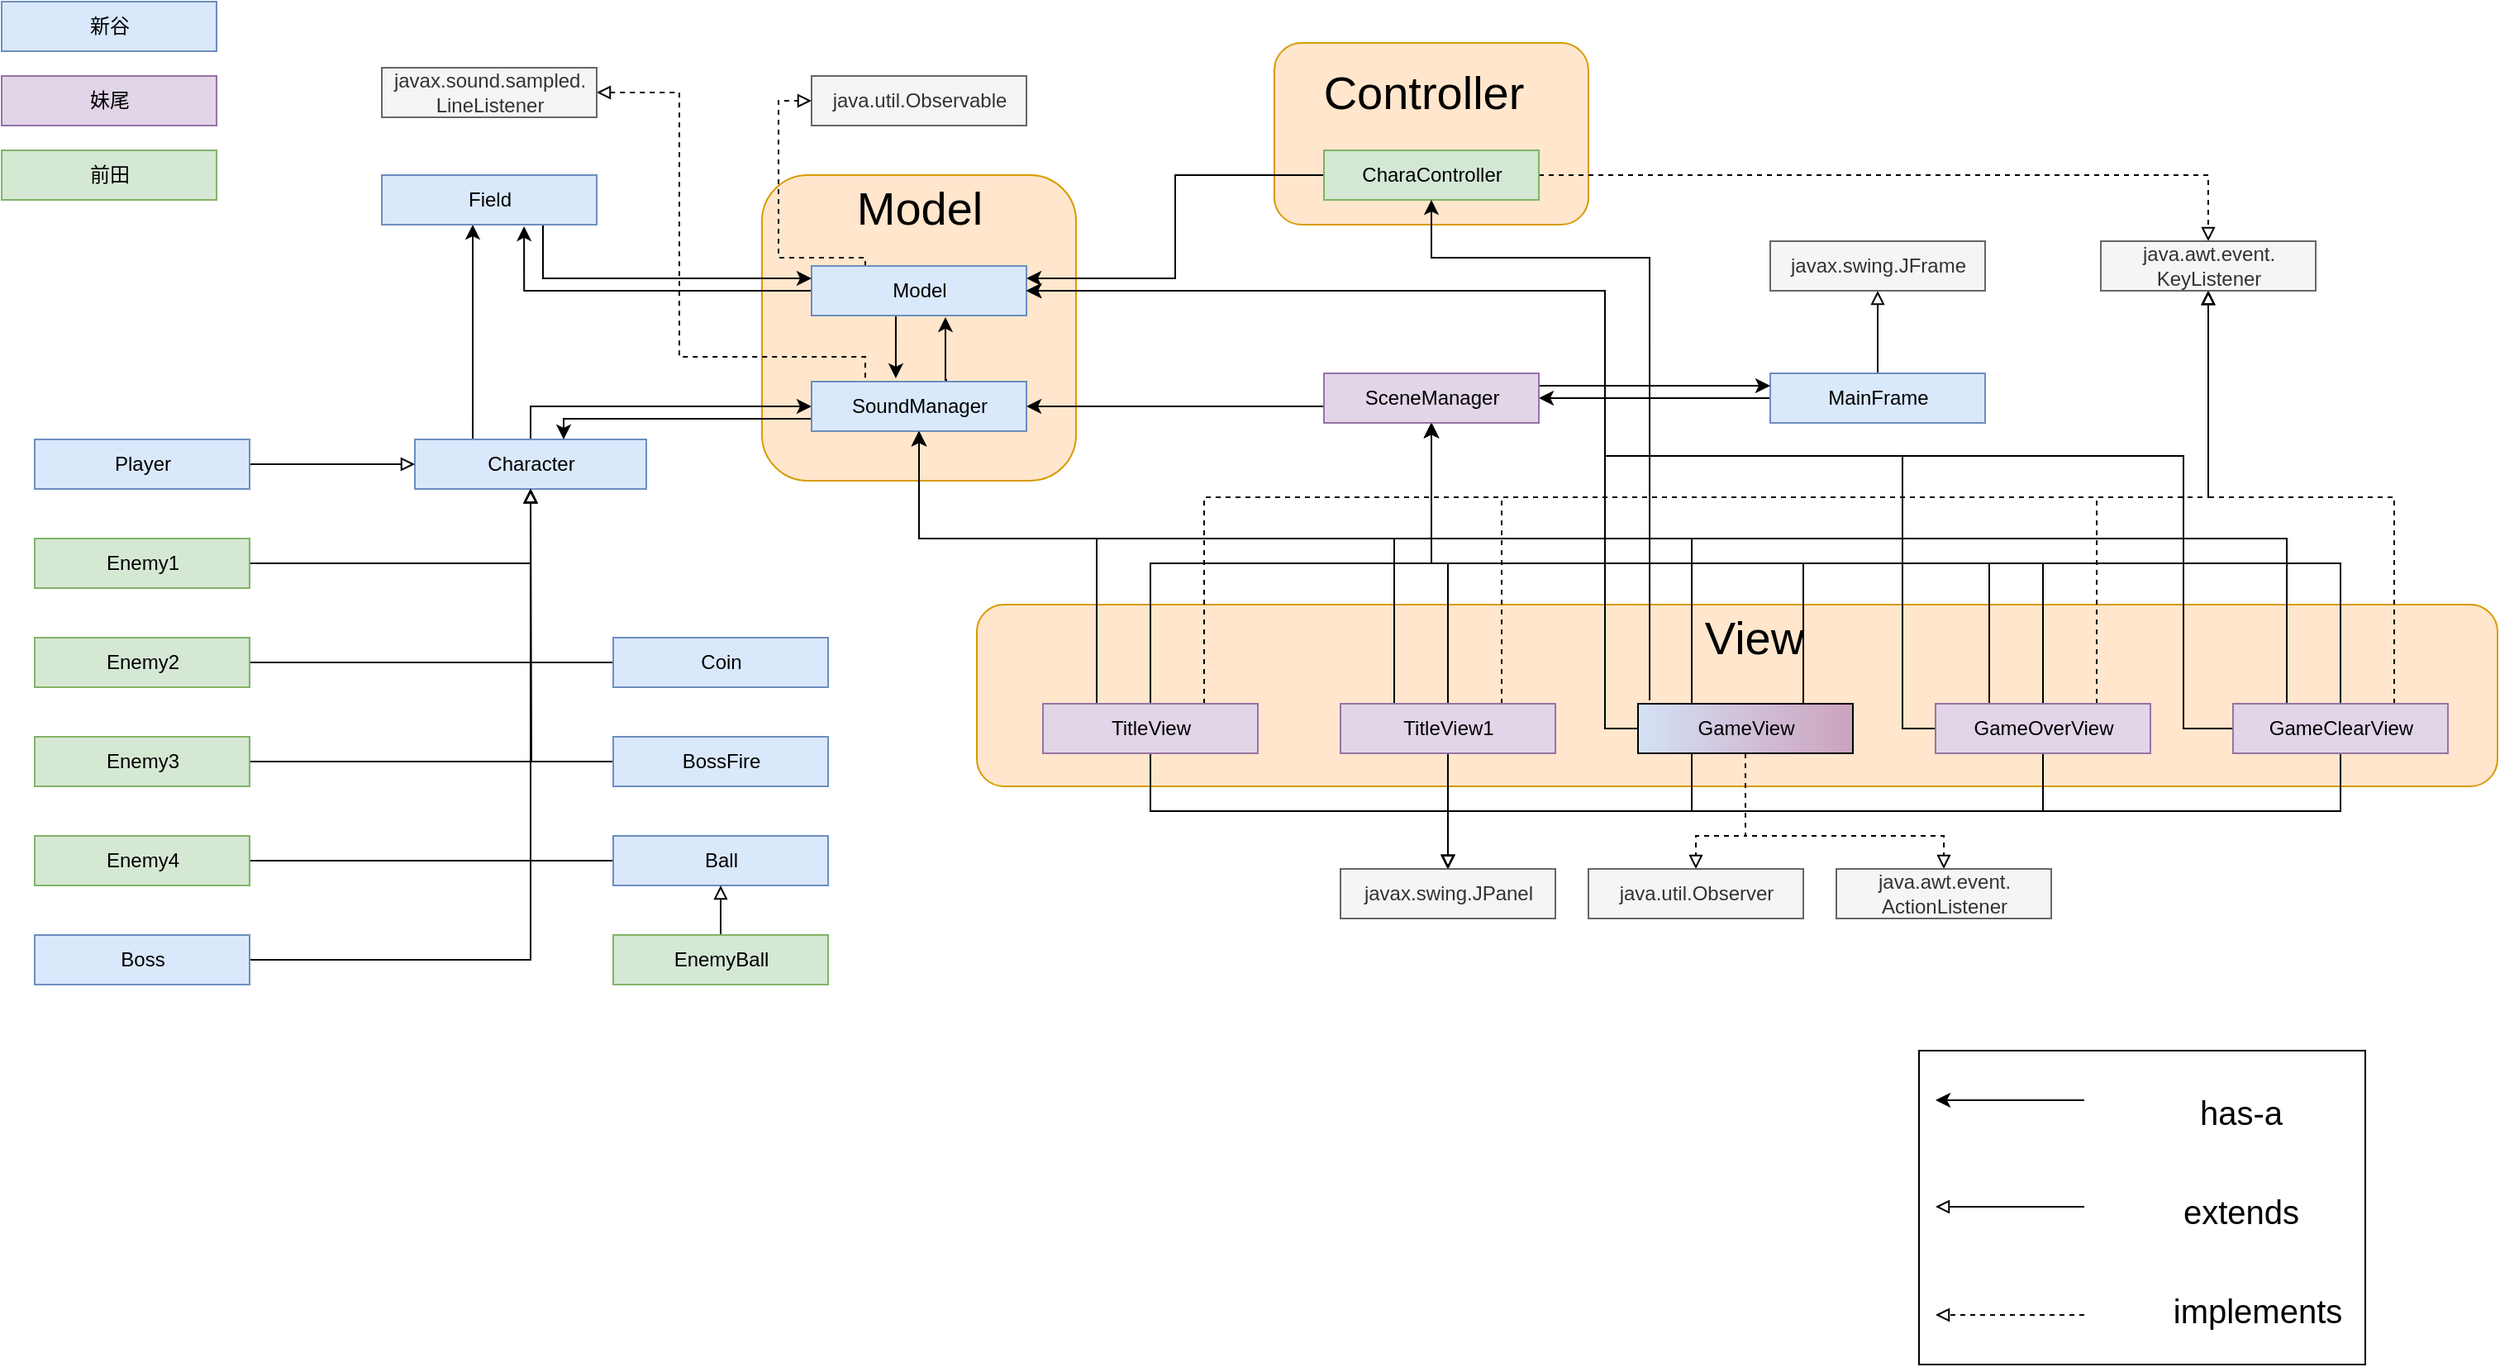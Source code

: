 <mxfile version="14.3.0" type="github">
  <diagram id="C5RBs43oDa-KdzZeNtuy" name="Page-1">
    <mxGraphModel dx="1662" dy="705" grid="1" gridSize="10" guides="1" tooltips="1" connect="1" arrows="0" fold="1" page="1" pageScale="1" pageWidth="1600" pageHeight="900" math="0" shadow="0">
      <root>
        <object label="" id="WIyWlLk6GJQsqaUBKTNV-0">
          <mxCell />
        </object>
        <mxCell id="WIyWlLk6GJQsqaUBKTNV-1" parent="WIyWlLk6GJQsqaUBKTNV-0" />
        <mxCell id="lhQk18rv9-sTuvD8RSH--145" value="" style="rounded=0;whiteSpace=wrap;html=1;fontSize=28;" parent="WIyWlLk6GJQsqaUBKTNV-1" vertex="1">
          <mxGeometry x="1170" y="650" width="270" height="190" as="geometry" />
        </mxCell>
        <mxCell id="lhQk18rv9-sTuvD8RSH--43" value="" style="rounded=1;whiteSpace=wrap;html=1;fillColor=#ffe6cc;strokeColor=#d79b00;" parent="WIyWlLk6GJQsqaUBKTNV-1" vertex="1">
          <mxGeometry x="600" y="380" width="920" height="110" as="geometry" />
        </mxCell>
        <mxCell id="lhQk18rv9-sTuvD8RSH--42" value="" style="rounded=1;whiteSpace=wrap;html=1;fillColor=#ffe6cc;strokeColor=#d79b00;" parent="WIyWlLk6GJQsqaUBKTNV-1" vertex="1">
          <mxGeometry x="780" y="40" width="190" height="110" as="geometry" />
        </mxCell>
        <mxCell id="lhQk18rv9-sTuvD8RSH--38" value="" style="rounded=1;whiteSpace=wrap;html=1;fillColor=#ffe6cc;strokeColor=#d79b00;" parent="WIyWlLk6GJQsqaUBKTNV-1" vertex="1">
          <mxGeometry x="470" y="120" width="190" height="185" as="geometry" />
        </mxCell>
        <mxCell id="lhQk18rv9-sTuvD8RSH--108" style="edgeStyle=orthogonalEdgeStyle;rounded=0;orthogonalLoop=1;jettySize=auto;html=1;exitX=1;exitY=0.5;exitDx=0;exitDy=0;entryX=0.5;entryY=1;entryDx=0;entryDy=0;startArrow=none;startFill=0;endArrow=block;endFill=0;fontSize=28;" parent="WIyWlLk6GJQsqaUBKTNV-1" source="lhQk18rv9-sTuvD8RSH--0" target="lhQk18rv9-sTuvD8RSH--2" edge="1">
          <mxGeometry relative="1" as="geometry" />
        </mxCell>
        <mxCell id="lhQk18rv9-sTuvD8RSH--0" value="Enemy4" style="html=1;fillColor=#d5e8d4;strokeColor=#82b366;" parent="WIyWlLk6GJQsqaUBKTNV-1" vertex="1">
          <mxGeometry x="30" y="520" width="130" height="30" as="geometry" />
        </mxCell>
        <mxCell id="lhQk18rv9-sTuvD8RSH--65" style="edgeStyle=orthogonalEdgeStyle;rounded=0;orthogonalLoop=1;jettySize=auto;html=1;exitX=0.5;exitY=0;exitDx=0;exitDy=0;entryX=0;entryY=0.5;entryDx=0;entryDy=0;fontSize=28;" parent="WIyWlLk6GJQsqaUBKTNV-1" source="lhQk18rv9-sTuvD8RSH--2" target="lhQk18rv9-sTuvD8RSH--47" edge="1">
          <mxGeometry relative="1" as="geometry" />
        </mxCell>
        <mxCell id="lhQk18rv9-sTuvD8RSH--66" style="edgeStyle=orthogonalEdgeStyle;rounded=0;orthogonalLoop=1;jettySize=auto;html=1;exitX=0.25;exitY=0;exitDx=0;exitDy=0;entryX=0.423;entryY=1;entryDx=0;entryDy=0;entryPerimeter=0;fontSize=28;" parent="WIyWlLk6GJQsqaUBKTNV-1" source="lhQk18rv9-sTuvD8RSH--2" target="lhQk18rv9-sTuvD8RSH--32" edge="1">
          <mxGeometry relative="1" as="geometry" />
        </mxCell>
        <mxCell id="lhQk18rv9-sTuvD8RSH--2" value="Character" style="html=1;fillColor=#dae8fc;strokeColor=#6c8ebf;" parent="WIyWlLk6GJQsqaUBKTNV-1" vertex="1">
          <mxGeometry x="260" y="280" width="140" height="30" as="geometry" />
        </mxCell>
        <mxCell id="lhQk18rv9-sTuvD8RSH--101" style="edgeStyle=orthogonalEdgeStyle;rounded=0;orthogonalLoop=1;jettySize=auto;html=1;exitX=1;exitY=0.5;exitDx=0;exitDy=0;startArrow=none;startFill=0;endArrow=block;endFill=0;fontSize=28;" parent="WIyWlLk6GJQsqaUBKTNV-1" source="lhQk18rv9-sTuvD8RSH--3" edge="1">
          <mxGeometry relative="1" as="geometry">
            <mxPoint x="330" y="310" as="targetPoint" />
          </mxGeometry>
        </mxCell>
        <mxCell id="lhQk18rv9-sTuvD8RSH--3" value="Enemy3" style="html=1;fillColor=#d5e8d4;strokeColor=#82b366;" parent="WIyWlLk6GJQsqaUBKTNV-1" vertex="1">
          <mxGeometry x="30" y="460" width="130" height="30" as="geometry" />
        </mxCell>
        <mxCell id="lhQk18rv9-sTuvD8RSH--111" style="edgeStyle=orthogonalEdgeStyle;rounded=0;orthogonalLoop=1;jettySize=auto;html=1;exitX=1;exitY=0.5;exitDx=0;exitDy=0;entryX=0.5;entryY=1;entryDx=0;entryDy=0;startArrow=none;startFill=0;endArrow=block;endFill=0;fontSize=28;" parent="WIyWlLk6GJQsqaUBKTNV-1" source="lhQk18rv9-sTuvD8RSH--4" target="lhQk18rv9-sTuvD8RSH--2" edge="1">
          <mxGeometry relative="1" as="geometry" />
        </mxCell>
        <mxCell id="lhQk18rv9-sTuvD8RSH--4" value="Enemy2" style="html=1;fillColor=#d5e8d4;strokeColor=#82b366;" parent="WIyWlLk6GJQsqaUBKTNV-1" vertex="1">
          <mxGeometry x="30" y="400" width="130" height="30" as="geometry" />
        </mxCell>
        <mxCell id="lhQk18rv9-sTuvD8RSH--98" style="edgeStyle=orthogonalEdgeStyle;rounded=0;orthogonalLoop=1;jettySize=auto;html=1;exitX=1;exitY=0.5;exitDx=0;exitDy=0;entryX=0;entryY=0.5;entryDx=0;entryDy=0;startArrow=none;startFill=0;endArrow=block;endFill=0;fontSize=28;" parent="WIyWlLk6GJQsqaUBKTNV-1" source="lhQk18rv9-sTuvD8RSH--5" target="lhQk18rv9-sTuvD8RSH--2" edge="1">
          <mxGeometry relative="1" as="geometry" />
        </mxCell>
        <mxCell id="lhQk18rv9-sTuvD8RSH--5" value="Player" style="html=1;fillColor=#dae8fc;strokeColor=#6c8ebf;" parent="WIyWlLk6GJQsqaUBKTNV-1" vertex="1">
          <mxGeometry x="30" y="280" width="130" height="30" as="geometry" />
        </mxCell>
        <mxCell id="lhQk18rv9-sTuvD8RSH--110" style="edgeStyle=orthogonalEdgeStyle;rounded=0;orthogonalLoop=1;jettySize=auto;html=1;exitX=1;exitY=0.5;exitDx=0;exitDy=0;entryX=0.5;entryY=1;entryDx=0;entryDy=0;startArrow=none;startFill=0;endArrow=block;endFill=0;fontSize=28;" parent="WIyWlLk6GJQsqaUBKTNV-1" source="lhQk18rv9-sTuvD8RSH--6" target="lhQk18rv9-sTuvD8RSH--2" edge="1">
          <mxGeometry relative="1" as="geometry" />
        </mxCell>
        <mxCell id="lhQk18rv9-sTuvD8RSH--6" value="Enemy1" style="html=1;fillColor=#d5e8d4;strokeColor=#82b366;" parent="WIyWlLk6GJQsqaUBKTNV-1" vertex="1">
          <mxGeometry x="30" y="340" width="130" height="30" as="geometry" />
        </mxCell>
        <mxCell id="lhQk18rv9-sTuvD8RSH--105" style="edgeStyle=orthogonalEdgeStyle;rounded=0;orthogonalLoop=1;jettySize=auto;html=1;exitX=0;exitY=0.5;exitDx=0;exitDy=0;entryX=0.5;entryY=1;entryDx=0;entryDy=0;startArrow=none;startFill=0;endArrow=block;endFill=0;fontSize=28;" parent="WIyWlLk6GJQsqaUBKTNV-1" source="lhQk18rv9-sTuvD8RSH--7" target="lhQk18rv9-sTuvD8RSH--2" edge="1">
          <mxGeometry relative="1" as="geometry" />
        </mxCell>
        <mxCell id="lhQk18rv9-sTuvD8RSH--7" value="BossFire" style="html=1;fillColor=#dae8fc;strokeColor=#6c8ebf;" parent="WIyWlLk6GJQsqaUBKTNV-1" vertex="1">
          <mxGeometry x="380" y="460" width="130" height="30" as="geometry" />
        </mxCell>
        <mxCell id="lhQk18rv9-sTuvD8RSH--109" style="edgeStyle=orthogonalEdgeStyle;rounded=0;orthogonalLoop=1;jettySize=auto;html=1;exitX=1;exitY=0.5;exitDx=0;exitDy=0;entryX=0.5;entryY=1;entryDx=0;entryDy=0;startArrow=none;startFill=0;endArrow=block;endFill=0;fontSize=28;" parent="WIyWlLk6GJQsqaUBKTNV-1" source="lhQk18rv9-sTuvD8RSH--8" target="lhQk18rv9-sTuvD8RSH--2" edge="1">
          <mxGeometry relative="1" as="geometry" />
        </mxCell>
        <mxCell id="lhQk18rv9-sTuvD8RSH--8" value="Boss" style="html=1;fillColor=#dae8fc;strokeColor=#6c8ebf;" parent="WIyWlLk6GJQsqaUBKTNV-1" vertex="1">
          <mxGeometry x="30" y="580" width="130" height="30" as="geometry" />
        </mxCell>
        <mxCell id="lhQk18rv9-sTuvD8RSH--106" style="edgeStyle=orthogonalEdgeStyle;rounded=0;orthogonalLoop=1;jettySize=auto;html=1;exitX=0;exitY=0.5;exitDx=0;exitDy=0;entryX=0.5;entryY=1;entryDx=0;entryDy=0;startArrow=none;startFill=0;endArrow=block;endFill=0;fontSize=28;" parent="WIyWlLk6GJQsqaUBKTNV-1" source="lhQk18rv9-sTuvD8RSH--9" target="lhQk18rv9-sTuvD8RSH--2" edge="1">
          <mxGeometry relative="1" as="geometry" />
        </mxCell>
        <mxCell id="lhQk18rv9-sTuvD8RSH--9" value="Ball" style="html=1;fillColor=#dae8fc;strokeColor=#6c8ebf;" parent="WIyWlLk6GJQsqaUBKTNV-1" vertex="1">
          <mxGeometry x="380" y="520" width="130" height="30" as="geometry" />
        </mxCell>
        <mxCell id="lhQk18rv9-sTuvD8RSH--131" style="edgeStyle=orthogonalEdgeStyle;rounded=0;orthogonalLoop=1;jettySize=auto;html=1;exitX=0.5;exitY=0;exitDx=0;exitDy=0;entryX=0.5;entryY=1;entryDx=0;entryDy=0;startArrow=none;startFill=0;endArrow=block;endFill=0;fontSize=28;" parent="WIyWlLk6GJQsqaUBKTNV-1" source="lhQk18rv9-sTuvD8RSH--10" target="lhQk18rv9-sTuvD8RSH--9" edge="1">
          <mxGeometry relative="1" as="geometry" />
        </mxCell>
        <mxCell id="lhQk18rv9-sTuvD8RSH--10" value="EnemyBall" style="html=1;fillColor=#d5e8d4;strokeColor=#82b366;" parent="WIyWlLk6GJQsqaUBKTNV-1" vertex="1">
          <mxGeometry x="380" y="580" width="130" height="30" as="geometry" />
        </mxCell>
        <mxCell id="lhQk18rv9-sTuvD8RSH--69" style="edgeStyle=orthogonalEdgeStyle;rounded=0;orthogonalLoop=1;jettySize=auto;html=1;exitX=0;exitY=0.5;exitDx=0;exitDy=0;entryX=1;entryY=0.25;entryDx=0;entryDy=0;fontSize=28;" parent="WIyWlLk6GJQsqaUBKTNV-1" source="lhQk18rv9-sTuvD8RSH--12" target="lhQk18rv9-sTuvD8RSH--13" edge="1">
          <mxGeometry relative="1" as="geometry" />
        </mxCell>
        <mxCell id="lhQk18rv9-sTuvD8RSH--113" style="edgeStyle=orthogonalEdgeStyle;rounded=0;orthogonalLoop=1;jettySize=auto;html=1;exitX=1;exitY=0.5;exitDx=0;exitDy=0;entryX=0.5;entryY=0;entryDx=0;entryDy=0;startArrow=none;startFill=0;endArrow=block;endFill=0;fontSize=28;dashed=1;" parent="WIyWlLk6GJQsqaUBKTNV-1" source="lhQk18rv9-sTuvD8RSH--12" target="lhQk18rv9-sTuvD8RSH--71" edge="1">
          <mxGeometry relative="1" as="geometry" />
        </mxCell>
        <mxCell id="lhQk18rv9-sTuvD8RSH--12" value="CharaController" style="html=1;fillColor=#d5e8d4;strokeColor=#82b366;" parent="WIyWlLk6GJQsqaUBKTNV-1" vertex="1">
          <mxGeometry x="810" y="105" width="130" height="30" as="geometry" />
        </mxCell>
        <mxCell id="lhQk18rv9-sTuvD8RSH--67" style="edgeStyle=orthogonalEdgeStyle;rounded=0;orthogonalLoop=1;jettySize=auto;html=1;exitX=0;exitY=0.5;exitDx=0;exitDy=0;entryX=0.662;entryY=1.033;entryDx=0;entryDy=0;entryPerimeter=0;fontSize=28;" parent="WIyWlLk6GJQsqaUBKTNV-1" source="lhQk18rv9-sTuvD8RSH--13" target="lhQk18rv9-sTuvD8RSH--32" edge="1">
          <mxGeometry relative="1" as="geometry" />
        </mxCell>
        <mxCell id="lhQk18rv9-sTuvD8RSH--76" style="edgeStyle=orthogonalEdgeStyle;rounded=0;orthogonalLoop=1;jettySize=auto;html=1;exitX=0.4;exitY=0.967;exitDx=0;exitDy=0;entryX=0.392;entryY=-0.067;entryDx=0;entryDy=0;fontSize=28;exitPerimeter=0;entryPerimeter=0;" parent="WIyWlLk6GJQsqaUBKTNV-1" source="lhQk18rv9-sTuvD8RSH--13" target="lhQk18rv9-sTuvD8RSH--47" edge="1">
          <mxGeometry relative="1" as="geometry" />
        </mxCell>
        <mxCell id="lhQk18rv9-sTuvD8RSH--126" style="edgeStyle=orthogonalEdgeStyle;rounded=0;orthogonalLoop=1;jettySize=auto;html=1;exitX=0.25;exitY=0;exitDx=0;exitDy=0;entryX=0;entryY=0.5;entryDx=0;entryDy=0;dashed=1;startArrow=none;startFill=0;endArrow=block;endFill=0;fontSize=28;" parent="WIyWlLk6GJQsqaUBKTNV-1" source="lhQk18rv9-sTuvD8RSH--13" target="lhQk18rv9-sTuvD8RSH--74" edge="1">
          <mxGeometry relative="1" as="geometry">
            <Array as="points">
              <mxPoint x="533" y="170" />
              <mxPoint x="480" y="170" />
              <mxPoint x="480" y="75" />
            </Array>
          </mxGeometry>
        </mxCell>
        <mxCell id="lhQk18rv9-sTuvD8RSH--13" value="Model" style="html=1;fillColor=#dae8fc;strokeColor=#6c8ebf;" parent="WIyWlLk6GJQsqaUBKTNV-1" vertex="1">
          <mxGeometry x="500" y="175" width="130" height="30" as="geometry" />
        </mxCell>
        <mxCell id="lhQk18rv9-sTuvD8RSH--86" style="edgeStyle=orthogonalEdgeStyle;rounded=0;orthogonalLoop=1;jettySize=auto;html=1;exitX=0.5;exitY=0;exitDx=0;exitDy=0;entryX=0.5;entryY=1;entryDx=0;entryDy=0;fontSize=28;" parent="WIyWlLk6GJQsqaUBKTNV-1" source="lhQk18rv9-sTuvD8RSH--14" target="lhQk18rv9-sTuvD8RSH--34" edge="1">
          <mxGeometry relative="1" as="geometry">
            <Array as="points">
              <mxPoint x="1100" y="440" />
              <mxPoint x="1100" y="355" />
              <mxPoint x="875" y="355" />
            </Array>
          </mxGeometry>
        </mxCell>
        <mxCell id="lhQk18rv9-sTuvD8RSH--94" style="edgeStyle=orthogonalEdgeStyle;rounded=0;orthogonalLoop=1;jettySize=auto;html=1;exitX=0.5;exitY=1;exitDx=0;exitDy=0;startArrow=none;startFill=0;endArrow=block;endFill=0;fontSize=28;dashed=1;" parent="WIyWlLk6GJQsqaUBKTNV-1" source="lhQk18rv9-sTuvD8RSH--14" target="lhQk18rv9-sTuvD8RSH--73" edge="1">
          <mxGeometry relative="1" as="geometry">
            <Array as="points">
              <mxPoint x="1065" y="520" />
              <mxPoint x="1035" y="520" />
            </Array>
          </mxGeometry>
        </mxCell>
        <mxCell id="lhQk18rv9-sTuvD8RSH--95" style="edgeStyle=orthogonalEdgeStyle;rounded=0;orthogonalLoop=1;jettySize=auto;html=1;exitX=0.25;exitY=1;exitDx=0;exitDy=0;entryX=0.5;entryY=0;entryDx=0;entryDy=0;startArrow=none;startFill=0;endArrow=block;endFill=0;fontSize=28;" parent="WIyWlLk6GJQsqaUBKTNV-1" source="lhQk18rv9-sTuvD8RSH--14" target="lhQk18rv9-sTuvD8RSH--72" edge="1">
          <mxGeometry relative="1" as="geometry" />
        </mxCell>
        <mxCell id="lhQk18rv9-sTuvD8RSH--121" style="edgeStyle=orthogonalEdgeStyle;rounded=0;orthogonalLoop=1;jettySize=auto;html=1;exitX=0.25;exitY=0;exitDx=0;exitDy=0;entryX=0.5;entryY=1;entryDx=0;entryDy=0;startArrow=none;startFill=0;endArrow=classic;endFill=1;fontSize=28;" parent="WIyWlLk6GJQsqaUBKTNV-1" source="lhQk18rv9-sTuvD8RSH--14" target="lhQk18rv9-sTuvD8RSH--47" edge="1">
          <mxGeometry relative="1" as="geometry">
            <Array as="points">
              <mxPoint x="1033" y="340" />
              <mxPoint x="565" y="340" />
            </Array>
          </mxGeometry>
        </mxCell>
        <mxCell id="lhQk18rv9-sTuvD8RSH--127" style="edgeStyle=orthogonalEdgeStyle;rounded=0;orthogonalLoop=1;jettySize=auto;html=1;exitX=0;exitY=0.5;exitDx=0;exitDy=0;entryX=1;entryY=0.5;entryDx=0;entryDy=0;startArrow=none;startFill=0;endArrow=classic;endFill=1;fontSize=28;" parent="WIyWlLk6GJQsqaUBKTNV-1" source="lhQk18rv9-sTuvD8RSH--14" target="lhQk18rv9-sTuvD8RSH--13" edge="1">
          <mxGeometry relative="1" as="geometry">
            <Array as="points">
              <mxPoint x="980" y="455" />
              <mxPoint x="980" y="190" />
            </Array>
          </mxGeometry>
        </mxCell>
        <mxCell id="lhQk18rv9-sTuvD8RSH--135" style="edgeStyle=orthogonalEdgeStyle;rounded=0;orthogonalLoop=1;jettySize=auto;html=1;exitX=0.054;exitY=-0.067;exitDx=0;exitDy=0;entryX=0.5;entryY=1;entryDx=0;entryDy=0;startArrow=none;startFill=0;endArrow=classic;endFill=1;fontSize=28;exitPerimeter=0;" parent="WIyWlLk6GJQsqaUBKTNV-1" source="lhQk18rv9-sTuvD8RSH--14" target="lhQk18rv9-sTuvD8RSH--12" edge="1">
          <mxGeometry relative="1" as="geometry">
            <Array as="points">
              <mxPoint x="1007" y="170" />
              <mxPoint x="875" y="170" />
            </Array>
          </mxGeometry>
        </mxCell>
        <mxCell id="lhQk18rv9-sTuvD8RSH--138" style="edgeStyle=orthogonalEdgeStyle;rounded=0;orthogonalLoop=1;jettySize=auto;html=1;exitX=0.5;exitY=1;exitDx=0;exitDy=0;startArrow=none;startFill=0;endArrow=block;endFill=0;fontSize=28;dashed=1;" parent="WIyWlLk6GJQsqaUBKTNV-1" source="lhQk18rv9-sTuvD8RSH--14" target="lhQk18rv9-sTuvD8RSH--137" edge="1">
          <mxGeometry relative="1" as="geometry">
            <Array as="points">
              <mxPoint x="1065" y="520" />
              <mxPoint x="1185" y="520" />
            </Array>
          </mxGeometry>
        </mxCell>
        <mxCell id="lhQk18rv9-sTuvD8RSH--14" value="GameView" style="html=1;gradientDirection=east;fillColor=#D4E1F5;gradientColor=#CDA2BE;rounded=0;" parent="WIyWlLk6GJQsqaUBKTNV-1" vertex="1">
          <mxGeometry x="1000" y="440" width="130" height="30" as="geometry" />
        </mxCell>
        <mxCell id="lhQk18rv9-sTuvD8RSH--87" style="edgeStyle=orthogonalEdgeStyle;rounded=0;orthogonalLoop=1;jettySize=auto;html=1;exitX=0.5;exitY=0;exitDx=0;exitDy=0;entryX=0.5;entryY=1;entryDx=0;entryDy=0;fontSize=28;" parent="WIyWlLk6GJQsqaUBKTNV-1" source="lhQk18rv9-sTuvD8RSH--15" target="lhQk18rv9-sTuvD8RSH--34" edge="1">
          <mxGeometry relative="1" as="geometry" />
        </mxCell>
        <mxCell id="lhQk18rv9-sTuvD8RSH--96" style="edgeStyle=orthogonalEdgeStyle;rounded=0;orthogonalLoop=1;jettySize=auto;html=1;exitX=0.5;exitY=1;exitDx=0;exitDy=0;entryX=0.5;entryY=0;entryDx=0;entryDy=0;startArrow=none;startFill=0;endArrow=block;endFill=0;fontSize=28;" parent="WIyWlLk6GJQsqaUBKTNV-1" source="lhQk18rv9-sTuvD8RSH--15" target="lhQk18rv9-sTuvD8RSH--72" edge="1">
          <mxGeometry relative="1" as="geometry" />
        </mxCell>
        <mxCell id="lhQk18rv9-sTuvD8RSH--116" style="edgeStyle=orthogonalEdgeStyle;rounded=0;orthogonalLoop=1;jettySize=auto;html=1;exitX=0.75;exitY=0;exitDx=0;exitDy=0;entryX=0.5;entryY=1;entryDx=0;entryDy=0;dashed=1;startArrow=none;startFill=0;endArrow=block;endFill=0;fontSize=28;" parent="WIyWlLk6GJQsqaUBKTNV-1" source="lhQk18rv9-sTuvD8RSH--15" target="lhQk18rv9-sTuvD8RSH--71" edge="1">
          <mxGeometry relative="1" as="geometry" />
        </mxCell>
        <mxCell id="lhQk18rv9-sTuvD8RSH--122" style="edgeStyle=orthogonalEdgeStyle;rounded=0;orthogonalLoop=1;jettySize=auto;html=1;exitX=0.25;exitY=0;exitDx=0;exitDy=0;entryX=0.5;entryY=1;entryDx=0;entryDy=0;startArrow=none;startFill=0;endArrow=classic;endFill=1;fontSize=28;" parent="WIyWlLk6GJQsqaUBKTNV-1" source="lhQk18rv9-sTuvD8RSH--15" target="lhQk18rv9-sTuvD8RSH--34" edge="1">
          <mxGeometry relative="1" as="geometry" />
        </mxCell>
        <mxCell id="lhQk18rv9-sTuvD8RSH--128" style="edgeStyle=orthogonalEdgeStyle;rounded=0;orthogonalLoop=1;jettySize=auto;html=1;exitX=0;exitY=0.5;exitDx=0;exitDy=0;entryX=1;entryY=0.5;entryDx=0;entryDy=0;startArrow=none;startFill=0;endArrow=classic;endFill=1;fontSize=28;" parent="WIyWlLk6GJQsqaUBKTNV-1" source="lhQk18rv9-sTuvD8RSH--15" target="lhQk18rv9-sTuvD8RSH--13" edge="1">
          <mxGeometry relative="1" as="geometry">
            <Array as="points">
              <mxPoint x="1160" y="455" />
              <mxPoint x="1160" y="290" />
              <mxPoint x="980" y="290" />
              <mxPoint x="980" y="190" />
            </Array>
          </mxGeometry>
        </mxCell>
        <mxCell id="lhQk18rv9-sTuvD8RSH--15" value="GameOverView" style="html=1;fillColor=#e1d5e7;strokeColor=#9673a6;" parent="WIyWlLk6GJQsqaUBKTNV-1" vertex="1">
          <mxGeometry x="1180" y="440" width="130" height="30" as="geometry" />
        </mxCell>
        <mxCell id="lhQk18rv9-sTuvD8RSH--83" style="edgeStyle=orthogonalEdgeStyle;rounded=0;orthogonalLoop=1;jettySize=auto;html=1;exitX=0.5;exitY=0;exitDx=0;exitDy=0;entryX=0.5;entryY=1;entryDx=0;entryDy=0;fontSize=28;" parent="WIyWlLk6GJQsqaUBKTNV-1" source="lhQk18rv9-sTuvD8RSH--16" target="lhQk18rv9-sTuvD8RSH--34" edge="1">
          <mxGeometry relative="1" as="geometry" />
        </mxCell>
        <mxCell id="lhQk18rv9-sTuvD8RSH--93" style="edgeStyle=orthogonalEdgeStyle;rounded=0;orthogonalLoop=1;jettySize=auto;html=1;exitX=0.5;exitY=1;exitDx=0;exitDy=0;entryX=0.5;entryY=0;entryDx=0;entryDy=0;startArrow=none;startFill=0;endArrow=block;endFill=0;fontSize=28;" parent="WIyWlLk6GJQsqaUBKTNV-1" source="lhQk18rv9-sTuvD8RSH--16" target="lhQk18rv9-sTuvD8RSH--72" edge="1">
          <mxGeometry relative="1" as="geometry" />
        </mxCell>
        <mxCell id="lhQk18rv9-sTuvD8RSH--114" style="edgeStyle=orthogonalEdgeStyle;rounded=0;orthogonalLoop=1;jettySize=auto;html=1;exitX=0.75;exitY=0;exitDx=0;exitDy=0;entryX=0.5;entryY=1;entryDx=0;entryDy=0;dashed=1;startArrow=none;startFill=0;endArrow=block;endFill=0;fontSize=28;" parent="WIyWlLk6GJQsqaUBKTNV-1" source="lhQk18rv9-sTuvD8RSH--16" target="lhQk18rv9-sTuvD8RSH--71" edge="1">
          <mxGeometry relative="1" as="geometry" />
        </mxCell>
        <mxCell id="lhQk18rv9-sTuvD8RSH--119" style="edgeStyle=orthogonalEdgeStyle;rounded=0;orthogonalLoop=1;jettySize=auto;html=1;exitX=0.25;exitY=0;exitDx=0;exitDy=0;entryX=0.5;entryY=1;entryDx=0;entryDy=0;startArrow=none;startFill=0;endArrow=classic;endFill=1;fontSize=28;" parent="WIyWlLk6GJQsqaUBKTNV-1" source="lhQk18rv9-sTuvD8RSH--16" target="lhQk18rv9-sTuvD8RSH--47" edge="1">
          <mxGeometry relative="1" as="geometry">
            <Array as="points">
              <mxPoint x="673" y="340" />
              <mxPoint x="565" y="340" />
            </Array>
          </mxGeometry>
        </mxCell>
        <mxCell id="lhQk18rv9-sTuvD8RSH--16" value="TitleView" style="html=1;fillColor=#e1d5e7;strokeColor=#9673a6;" parent="WIyWlLk6GJQsqaUBKTNV-1" vertex="1">
          <mxGeometry x="640" y="440" width="130" height="30" as="geometry" />
        </mxCell>
        <mxCell id="lhQk18rv9-sTuvD8RSH--85" style="edgeStyle=orthogonalEdgeStyle;rounded=0;orthogonalLoop=1;jettySize=auto;html=1;exitX=0.5;exitY=0;exitDx=0;exitDy=0;entryX=0.5;entryY=1;entryDx=0;entryDy=0;fontSize=28;" parent="WIyWlLk6GJQsqaUBKTNV-1" source="lhQk18rv9-sTuvD8RSH--17" target="lhQk18rv9-sTuvD8RSH--34" edge="1">
          <mxGeometry relative="1" as="geometry" />
        </mxCell>
        <mxCell id="lhQk18rv9-sTuvD8RSH--92" style="edgeStyle=orthogonalEdgeStyle;rounded=0;orthogonalLoop=1;jettySize=auto;html=1;exitX=0.5;exitY=1;exitDx=0;exitDy=0;entryX=0.5;entryY=0;entryDx=0;entryDy=0;fontSize=28;startArrow=none;startFill=0;endArrow=block;endFill=0;" parent="WIyWlLk6GJQsqaUBKTNV-1" source="lhQk18rv9-sTuvD8RSH--17" target="lhQk18rv9-sTuvD8RSH--72" edge="1">
          <mxGeometry relative="1" as="geometry" />
        </mxCell>
        <mxCell id="lhQk18rv9-sTuvD8RSH--118" style="edgeStyle=orthogonalEdgeStyle;rounded=0;orthogonalLoop=1;jettySize=auto;html=1;exitX=0.75;exitY=0;exitDx=0;exitDy=0;entryX=0.5;entryY=1;entryDx=0;entryDy=0;dashed=1;startArrow=none;startFill=0;endArrow=block;endFill=0;fontSize=28;" parent="WIyWlLk6GJQsqaUBKTNV-1" source="lhQk18rv9-sTuvD8RSH--17" target="lhQk18rv9-sTuvD8RSH--71" edge="1">
          <mxGeometry relative="1" as="geometry" />
        </mxCell>
        <mxCell id="lhQk18rv9-sTuvD8RSH--120" style="edgeStyle=orthogonalEdgeStyle;rounded=0;orthogonalLoop=1;jettySize=auto;html=1;exitX=0.25;exitY=0;exitDx=0;exitDy=0;entryX=0.5;entryY=1;entryDx=0;entryDy=0;startArrow=none;startFill=0;endArrow=classic;endFill=1;fontSize=28;" parent="WIyWlLk6GJQsqaUBKTNV-1" source="lhQk18rv9-sTuvD8RSH--17" target="lhQk18rv9-sTuvD8RSH--47" edge="1">
          <mxGeometry relative="1" as="geometry">
            <Array as="points">
              <mxPoint x="853" y="340" />
              <mxPoint x="565" y="340" />
            </Array>
          </mxGeometry>
        </mxCell>
        <mxCell id="lhQk18rv9-sTuvD8RSH--17" value="TitleView1" style="html=1;fillColor=#e1d5e7;strokeColor=#9673a6;" parent="WIyWlLk6GJQsqaUBKTNV-1" vertex="1">
          <mxGeometry x="820" y="440" width="130" height="30" as="geometry" />
        </mxCell>
        <mxCell id="lhQk18rv9-sTuvD8RSH--68" style="edgeStyle=orthogonalEdgeStyle;rounded=0;orthogonalLoop=1;jettySize=auto;html=1;exitX=0.75;exitY=1;exitDx=0;exitDy=0;entryX=0;entryY=0.25;entryDx=0;entryDy=0;fontSize=28;" parent="WIyWlLk6GJQsqaUBKTNV-1" source="lhQk18rv9-sTuvD8RSH--32" target="lhQk18rv9-sTuvD8RSH--13" edge="1">
          <mxGeometry relative="1" as="geometry" />
        </mxCell>
        <mxCell id="lhQk18rv9-sTuvD8RSH--32" value="Field" style="html=1;fillColor=#dae8fc;strokeColor=#6c8ebf;" parent="WIyWlLk6GJQsqaUBKTNV-1" vertex="1">
          <mxGeometry x="240" y="120" width="130" height="30" as="geometry" />
        </mxCell>
        <mxCell id="lhQk18rv9-sTuvD8RSH--82" style="edgeStyle=orthogonalEdgeStyle;rounded=0;orthogonalLoop=1;jettySize=auto;html=1;exitX=0;exitY=0.5;exitDx=0;exitDy=0;entryX=1;entryY=0.5;entryDx=0;entryDy=0;fontSize=28;" parent="WIyWlLk6GJQsqaUBKTNV-1" source="lhQk18rv9-sTuvD8RSH--33" target="lhQk18rv9-sTuvD8RSH--34" edge="1">
          <mxGeometry relative="1" as="geometry" />
        </mxCell>
        <mxCell id="lhQk18rv9-sTuvD8RSH--130" style="edgeStyle=orthogonalEdgeStyle;rounded=0;orthogonalLoop=1;jettySize=auto;html=1;exitX=0.5;exitY=0;exitDx=0;exitDy=0;entryX=0.5;entryY=1;entryDx=0;entryDy=0;startArrow=none;startFill=0;endArrow=block;endFill=0;fontSize=28;" parent="WIyWlLk6GJQsqaUBKTNV-1" source="lhQk18rv9-sTuvD8RSH--33" target="lhQk18rv9-sTuvD8RSH--70" edge="1">
          <mxGeometry relative="1" as="geometry" />
        </mxCell>
        <mxCell id="lhQk18rv9-sTuvD8RSH--33" value="MainFrame" style="html=1;fillColor=#dae8fc;strokeColor=#6c8ebf;" parent="WIyWlLk6GJQsqaUBKTNV-1" vertex="1">
          <mxGeometry x="1080" y="240" width="130" height="30" as="geometry" />
        </mxCell>
        <mxCell id="lhQk18rv9-sTuvD8RSH--79" style="edgeStyle=orthogonalEdgeStyle;rounded=0;orthogonalLoop=1;jettySize=auto;html=1;exitX=0;exitY=0.75;exitDx=0;exitDy=0;entryX=1;entryY=0.5;entryDx=0;entryDy=0;fontSize=28;" parent="WIyWlLk6GJQsqaUBKTNV-1" source="lhQk18rv9-sTuvD8RSH--34" target="lhQk18rv9-sTuvD8RSH--47" edge="1">
          <mxGeometry relative="1" as="geometry">
            <Array as="points">
              <mxPoint x="810" y="260" />
            </Array>
          </mxGeometry>
        </mxCell>
        <mxCell id="lhQk18rv9-sTuvD8RSH--81" style="edgeStyle=orthogonalEdgeStyle;rounded=0;orthogonalLoop=1;jettySize=auto;html=1;exitX=1;exitY=0.25;exitDx=0;exitDy=0;entryX=0;entryY=0.25;entryDx=0;entryDy=0;fontSize=28;" parent="WIyWlLk6GJQsqaUBKTNV-1" source="lhQk18rv9-sTuvD8RSH--34" target="lhQk18rv9-sTuvD8RSH--33" edge="1">
          <mxGeometry relative="1" as="geometry" />
        </mxCell>
        <mxCell id="lhQk18rv9-sTuvD8RSH--34" value="SceneManager" style="html=1;fillColor=#e1d5e7;strokeColor=#9673a6;" parent="WIyWlLk6GJQsqaUBKTNV-1" vertex="1">
          <mxGeometry x="810" y="240" width="130" height="30" as="geometry" />
        </mxCell>
        <mxCell id="lhQk18rv9-sTuvD8RSH--112" style="edgeStyle=orthogonalEdgeStyle;rounded=0;orthogonalLoop=1;jettySize=auto;html=1;exitX=0;exitY=0.5;exitDx=0;exitDy=0;entryX=0.5;entryY=1;entryDx=0;entryDy=0;startArrow=none;startFill=0;endArrow=block;endFill=0;fontSize=28;" parent="WIyWlLk6GJQsqaUBKTNV-1" source="lhQk18rv9-sTuvD8RSH--35" target="lhQk18rv9-sTuvD8RSH--2" edge="1">
          <mxGeometry relative="1" as="geometry" />
        </mxCell>
        <mxCell id="lhQk18rv9-sTuvD8RSH--35" value="Coin" style="html=1;fillColor=#dae8fc;strokeColor=#6c8ebf;" parent="WIyWlLk6GJQsqaUBKTNV-1" vertex="1">
          <mxGeometry x="380" y="400" width="130" height="30" as="geometry" />
        </mxCell>
        <mxCell id="lhQk18rv9-sTuvD8RSH--40" value="Model" style="text;html=1;align=center;verticalAlign=middle;resizable=0;points=[];autosize=1;fontSize=28;" parent="WIyWlLk6GJQsqaUBKTNV-1" vertex="1">
          <mxGeometry x="520" y="120" width="90" height="40" as="geometry" />
        </mxCell>
        <mxCell id="lhQk18rv9-sTuvD8RSH--41" value="Controller" style="text;html=1;align=center;verticalAlign=middle;resizable=0;points=[];autosize=1;fontSize=28;" parent="WIyWlLk6GJQsqaUBKTNV-1" vertex="1">
          <mxGeometry x="800" y="50" width="140" height="40" as="geometry" />
        </mxCell>
        <mxCell id="lhQk18rv9-sTuvD8RSH--75" style="edgeStyle=orthogonalEdgeStyle;rounded=0;orthogonalLoop=1;jettySize=auto;html=1;exitX=0;exitY=0.75;exitDx=0;exitDy=0;fontSize=28;" parent="WIyWlLk6GJQsqaUBKTNV-1" source="lhQk18rv9-sTuvD8RSH--47" edge="1">
          <mxGeometry relative="1" as="geometry">
            <mxPoint x="350" y="280" as="targetPoint" />
            <Array as="points">
              <mxPoint x="350" y="268" />
            </Array>
          </mxGeometry>
        </mxCell>
        <mxCell id="lhQk18rv9-sTuvD8RSH--77" style="edgeStyle=orthogonalEdgeStyle;rounded=0;orthogonalLoop=1;jettySize=auto;html=1;exitX=0.631;exitY=-0.033;exitDx=0;exitDy=0;fontSize=28;exitPerimeter=0;entryX=0.623;entryY=1.033;entryDx=0;entryDy=0;entryPerimeter=0;" parent="WIyWlLk6GJQsqaUBKTNV-1" source="lhQk18rv9-sTuvD8RSH--47" target="lhQk18rv9-sTuvD8RSH--13" edge="1">
          <mxGeometry relative="1" as="geometry">
            <mxPoint x="582" y="210" as="targetPoint" />
          </mxGeometry>
        </mxCell>
        <mxCell id="lhQk18rv9-sTuvD8RSH--47" value="SoundManager" style="html=1;fillColor=#dae8fc;strokeColor=#6c8ebf;" parent="WIyWlLk6GJQsqaUBKTNV-1" vertex="1">
          <mxGeometry x="500" y="245" width="130" height="30" as="geometry" />
        </mxCell>
        <mxCell id="lhQk18rv9-sTuvD8RSH--88" style="edgeStyle=orthogonalEdgeStyle;rounded=0;orthogonalLoop=1;jettySize=auto;html=1;exitX=0.5;exitY=0;exitDx=0;exitDy=0;entryX=0.5;entryY=1;entryDx=0;entryDy=0;fontSize=28;" parent="WIyWlLk6GJQsqaUBKTNV-1" source="lhQk18rv9-sTuvD8RSH--48" target="lhQk18rv9-sTuvD8RSH--34" edge="1">
          <mxGeometry relative="1" as="geometry" />
        </mxCell>
        <mxCell id="lhQk18rv9-sTuvD8RSH--97" style="edgeStyle=orthogonalEdgeStyle;rounded=0;orthogonalLoop=1;jettySize=auto;html=1;exitX=0.5;exitY=1;exitDx=0;exitDy=0;entryX=0.5;entryY=0;entryDx=0;entryDy=0;startArrow=none;startFill=0;endArrow=block;endFill=0;fontSize=28;" parent="WIyWlLk6GJQsqaUBKTNV-1" source="lhQk18rv9-sTuvD8RSH--48" target="lhQk18rv9-sTuvD8RSH--72" edge="1">
          <mxGeometry relative="1" as="geometry" />
        </mxCell>
        <mxCell id="lhQk18rv9-sTuvD8RSH--115" style="edgeStyle=orthogonalEdgeStyle;rounded=0;orthogonalLoop=1;jettySize=auto;html=1;exitX=0.75;exitY=0;exitDx=0;exitDy=0;entryX=0.5;entryY=1;entryDx=0;entryDy=0;dashed=1;startArrow=none;startFill=0;endArrow=block;endFill=0;fontSize=28;" parent="WIyWlLk6GJQsqaUBKTNV-1" source="lhQk18rv9-sTuvD8RSH--48" target="lhQk18rv9-sTuvD8RSH--71" edge="1">
          <mxGeometry relative="1" as="geometry">
            <Array as="points">
              <mxPoint x="1458" y="315" />
              <mxPoint x="1345" y="315" />
            </Array>
          </mxGeometry>
        </mxCell>
        <mxCell id="lhQk18rv9-sTuvD8RSH--124" style="edgeStyle=orthogonalEdgeStyle;rounded=0;orthogonalLoop=1;jettySize=auto;html=1;exitX=0.25;exitY=0;exitDx=0;exitDy=0;entryX=0.5;entryY=1;entryDx=0;entryDy=0;startArrow=none;startFill=0;endArrow=classic;endFill=1;fontSize=28;" parent="WIyWlLk6GJQsqaUBKTNV-1" source="lhQk18rv9-sTuvD8RSH--48" target="lhQk18rv9-sTuvD8RSH--47" edge="1">
          <mxGeometry relative="1" as="geometry">
            <Array as="points">
              <mxPoint x="1393" y="340" />
              <mxPoint x="565" y="340" />
            </Array>
          </mxGeometry>
        </mxCell>
        <mxCell id="lhQk18rv9-sTuvD8RSH--129" style="edgeStyle=orthogonalEdgeStyle;rounded=0;orthogonalLoop=1;jettySize=auto;html=1;exitX=0;exitY=0.5;exitDx=0;exitDy=0;entryX=1;entryY=0.5;entryDx=0;entryDy=0;startArrow=none;startFill=0;endArrow=classic;endFill=1;fontSize=28;" parent="WIyWlLk6GJQsqaUBKTNV-1" source="lhQk18rv9-sTuvD8RSH--48" target="lhQk18rv9-sTuvD8RSH--13" edge="1">
          <mxGeometry relative="1" as="geometry">
            <Array as="points">
              <mxPoint x="1330" y="455" />
              <mxPoint x="1330" y="290" />
              <mxPoint x="980" y="290" />
              <mxPoint x="980" y="190" />
            </Array>
          </mxGeometry>
        </mxCell>
        <mxCell id="lhQk18rv9-sTuvD8RSH--48" value="GameClearView" style="html=1;fillColor=#e1d5e7;strokeColor=#9673a6;" parent="WIyWlLk6GJQsqaUBKTNV-1" vertex="1">
          <mxGeometry x="1360" y="440" width="130" height="30" as="geometry" />
        </mxCell>
        <mxCell id="lhQk18rv9-sTuvD8RSH--49" value="新谷" style="html=1;fillColor=#dae8fc;strokeColor=#6c8ebf;" parent="WIyWlLk6GJQsqaUBKTNV-1" vertex="1">
          <mxGeometry x="10" y="15" width="130" height="30" as="geometry" />
        </mxCell>
        <mxCell id="lhQk18rv9-sTuvD8RSH--50" value="妹尾" style="html=1;fillColor=#e1d5e7;strokeColor=#9673a6;" parent="WIyWlLk6GJQsqaUBKTNV-1" vertex="1">
          <mxGeometry x="10" y="60" width="130" height="30" as="geometry" />
        </mxCell>
        <mxCell id="lhQk18rv9-sTuvD8RSH--51" value="前田" style="html=1;fillColor=#d5e8d4;strokeColor=#82b366;" parent="WIyWlLk6GJQsqaUBKTNV-1" vertex="1">
          <mxGeometry x="10" y="105" width="130" height="30" as="geometry" />
        </mxCell>
        <mxCell id="lhQk18rv9-sTuvD8RSH--70" value="javax.swing.JFrame" style="html=1;fillColor=#f5f5f5;strokeColor=#666666;fontColor=#333333;" parent="WIyWlLk6GJQsqaUBKTNV-1" vertex="1">
          <mxGeometry x="1080" y="160" width="130" height="30" as="geometry" />
        </mxCell>
        <mxCell id="lhQk18rv9-sTuvD8RSH--71" value="java.awt.event.&lt;br&gt;KeyListener" style="html=1;fillColor=#f5f5f5;strokeColor=#666666;fontColor=#333333;" parent="WIyWlLk6GJQsqaUBKTNV-1" vertex="1">
          <mxGeometry x="1280" y="160" width="130" height="30" as="geometry" />
        </mxCell>
        <mxCell id="lhQk18rv9-sTuvD8RSH--72" value="javax.swing.JPanel" style="html=1;fillColor=#f5f5f5;strokeColor=#666666;fontColor=#333333;" parent="WIyWlLk6GJQsqaUBKTNV-1" vertex="1">
          <mxGeometry x="820" y="540" width="130" height="30" as="geometry" />
        </mxCell>
        <mxCell id="lhQk18rv9-sTuvD8RSH--73" value="java.util.Observer" style="html=1;fillColor=#f5f5f5;strokeColor=#666666;fontColor=#333333;" parent="WIyWlLk6GJQsqaUBKTNV-1" vertex="1">
          <mxGeometry x="970" y="540" width="130" height="30" as="geometry" />
        </mxCell>
        <mxCell id="lhQk18rv9-sTuvD8RSH--74" value="java.util.Observable" style="html=1;fillColor=#f5f5f5;strokeColor=#666666;fontColor=#333333;" parent="WIyWlLk6GJQsqaUBKTNV-1" vertex="1">
          <mxGeometry x="500" y="60" width="130" height="30" as="geometry" />
        </mxCell>
        <mxCell id="lhQk18rv9-sTuvD8RSH--44" value="View" style="text;html=1;align=center;verticalAlign=middle;resizable=0;points=[];autosize=1;fontSize=28;" parent="WIyWlLk6GJQsqaUBKTNV-1" vertex="1">
          <mxGeometry x="1030" y="380" width="80" height="40" as="geometry" />
        </mxCell>
        <mxCell id="lhQk18rv9-sTuvD8RSH--134" style="edgeStyle=orthogonalEdgeStyle;rounded=0;orthogonalLoop=1;jettySize=auto;html=1;exitX=1;exitY=0.5;exitDx=0;exitDy=0;entryX=0.25;entryY=0;entryDx=0;entryDy=0;startArrow=block;startFill=0;endArrow=none;endFill=0;fontSize=28;dashed=1;" parent="WIyWlLk6GJQsqaUBKTNV-1" source="lhQk18rv9-sTuvD8RSH--132" target="lhQk18rv9-sTuvD8RSH--47" edge="1">
          <mxGeometry relative="1" as="geometry">
            <Array as="points">
              <mxPoint x="420" y="70" />
              <mxPoint x="420" y="230" />
              <mxPoint x="533" y="230" />
            </Array>
          </mxGeometry>
        </mxCell>
        <mxCell id="lhQk18rv9-sTuvD8RSH--132" value="javax.sound.sampled.&lt;br&gt;LineListener" style="html=1;fillColor=#f5f5f5;strokeColor=#666666;fontColor=#333333;" parent="WIyWlLk6GJQsqaUBKTNV-1" vertex="1">
          <mxGeometry x="240" y="55" width="130" height="30" as="geometry" />
        </mxCell>
        <mxCell id="lhQk18rv9-sTuvD8RSH--137" value="java.awt.event.&lt;br&gt;ActionListener" style="html=1;fillColor=#f5f5f5;strokeColor=#666666;fontColor=#333333;" parent="WIyWlLk6GJQsqaUBKTNV-1" vertex="1">
          <mxGeometry x="1120" y="540" width="130" height="30" as="geometry" />
        </mxCell>
        <mxCell id="lhQk18rv9-sTuvD8RSH--141" style="edgeStyle=orthogonalEdgeStyle;rounded=0;orthogonalLoop=1;jettySize=auto;html=1;exitX=0;exitY=0.5;exitDx=0;exitDy=0;entryX=1;entryY=0.5;entryDx=0;entryDy=0;dashed=1;startArrow=none;startFill=0;endArrow=block;endFill=0;fontSize=28;" parent="WIyWlLk6GJQsqaUBKTNV-1" edge="1">
          <mxGeometry relative="1" as="geometry">
            <mxPoint x="1270" y="810" as="sourcePoint" />
            <mxPoint x="1180" y="810" as="targetPoint" />
            <Array as="points">
              <mxPoint x="1230" y="810" />
              <mxPoint x="1230" y="810" />
            </Array>
          </mxGeometry>
        </mxCell>
        <mxCell id="lhQk18rv9-sTuvD8RSH--142" style="edgeStyle=orthogonalEdgeStyle;rounded=0;orthogonalLoop=1;jettySize=auto;html=1;exitX=0;exitY=0.5;exitDx=0;exitDy=0;entryX=1;entryY=0.5;entryDx=0;entryDy=0;startArrow=none;startFill=0;endArrow=block;endFill=0;fontSize=28;" parent="WIyWlLk6GJQsqaUBKTNV-1" edge="1">
          <mxGeometry relative="1" as="geometry">
            <mxPoint x="1270" y="744.5" as="sourcePoint" />
            <mxPoint x="1180" y="744.5" as="targetPoint" />
            <Array as="points">
              <mxPoint x="1210" y="744.5" />
              <mxPoint x="1210" y="744.5" />
            </Array>
          </mxGeometry>
        </mxCell>
        <mxCell id="lhQk18rv9-sTuvD8RSH--143" style="edgeStyle=orthogonalEdgeStyle;rounded=0;orthogonalLoop=1;jettySize=auto;html=1;exitX=0;exitY=0.5;exitDx=0;exitDy=0;entryX=1;entryY=0.5;entryDx=0;entryDy=0;startArrow=none;startFill=0;endArrow=classic;endFill=1;fontSize=28;" parent="WIyWlLk6GJQsqaUBKTNV-1" edge="1">
          <mxGeometry relative="1" as="geometry">
            <mxPoint x="1270" y="680" as="sourcePoint" />
            <mxPoint x="1180" y="680" as="targetPoint" />
            <Array as="points">
              <mxPoint x="1210" y="680" />
              <mxPoint x="1210" y="680" />
            </Array>
          </mxGeometry>
        </mxCell>
        <mxCell id="lhQk18rv9-sTuvD8RSH--146" value="&lt;font style=&quot;font-size: 20px&quot;&gt;has-a&lt;/font&gt;" style="text;html=1;strokeColor=none;fillColor=none;align=center;verticalAlign=middle;whiteSpace=wrap;rounded=0;fontSize=28;" parent="WIyWlLk6GJQsqaUBKTNV-1" vertex="1">
          <mxGeometry x="1320" y="670" width="90" height="30" as="geometry" />
        </mxCell>
        <mxCell id="lhQk18rv9-sTuvD8RSH--147" value="&lt;span style=&quot;font-size: 20px&quot;&gt;extends&lt;/span&gt;" style="text;html=1;strokeColor=none;fillColor=none;align=center;verticalAlign=middle;whiteSpace=wrap;rounded=0;fontSize=28;" parent="WIyWlLk6GJQsqaUBKTNV-1" vertex="1">
          <mxGeometry x="1320" y="730" width="90" height="30" as="geometry" />
        </mxCell>
        <mxCell id="lhQk18rv9-sTuvD8RSH--148" value="&lt;font style=&quot;font-size: 20px&quot;&gt;implements&lt;/font&gt;" style="text;html=1;strokeColor=none;fillColor=none;align=center;verticalAlign=middle;whiteSpace=wrap;rounded=0;fontSize=28;" parent="WIyWlLk6GJQsqaUBKTNV-1" vertex="1">
          <mxGeometry x="1330" y="790" width="90" height="30" as="geometry" />
        </mxCell>
      </root>
    </mxGraphModel>
  </diagram>
</mxfile>
